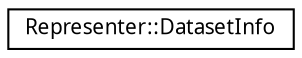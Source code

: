 digraph G
{
  edge [fontname="FreeSans.ttf",fontsize="10",labelfontname="FreeSans.ttf",labelfontsize="10"];
  node [fontname="FreeSans.ttf",fontsize="10",shape=record];
  rankdir="LR";
  Node1 [label="Representer::DatasetInfo",height=0.2,width=0.4,color="black", fillcolor="white", style="filled",URL="$structRepresenter_1_1DatasetInfo.html"];
}
